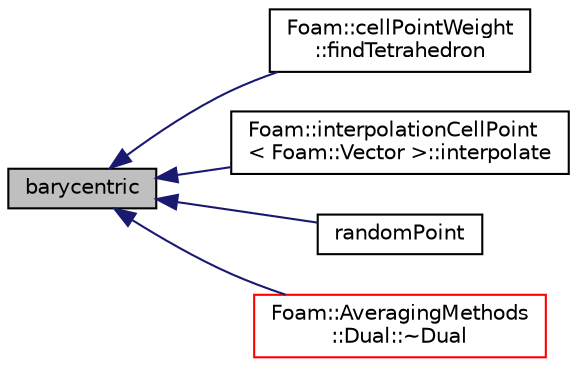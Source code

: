 digraph "barycentric"
{
  bgcolor="transparent";
  edge [fontname="Helvetica",fontsize="10",labelfontname="Helvetica",labelfontsize="10"];
  node [fontname="Helvetica",fontsize="10",shape=record];
  rankdir="LR";
  Node280 [label="barycentric",height=0.2,width=0.4,color="black", fillcolor="grey75", style="filled", fontcolor="black"];
  Node280 -> Node281 [dir="back",color="midnightblue",fontsize="10",style="solid",fontname="Helvetica"];
  Node281 [label="Foam::cellPointWeight\l::findTetrahedron",height=0.2,width=0.4,color="black",URL="$a23749.html#a04d110a609cd69b19474de418fb1a4cf"];
  Node280 -> Node282 [dir="back",color="midnightblue",fontsize="10",style="solid",fontname="Helvetica"];
  Node282 [label="Foam::interpolationCellPoint\l\< Foam::Vector \>::interpolate",height=0.2,width=0.4,color="black",URL="$a23753.html#a66529330eefb25251025c8263a42aa36",tooltip="Interpolate field to the given point in the tetrahedron. "];
  Node280 -> Node283 [dir="back",color="midnightblue",fontsize="10",style="solid",fontname="Helvetica"];
  Node283 [label="randomPoint",height=0.2,width=0.4,color="black",URL="$a28741.html#a1546216f63c8545b32f205686e26a75d",tooltip="Return a random point in the tetrahedron from a. "];
  Node280 -> Node284 [dir="back",color="midnightblue",fontsize="10",style="solid",fontname="Helvetica"];
  Node284 [label="Foam::AveragingMethods\l::Dual::~Dual",height=0.2,width=0.4,color="red",URL="$a25341.html#a5c08eca007ade69ea650619db86d50b6",tooltip="Destructor. "];
}
